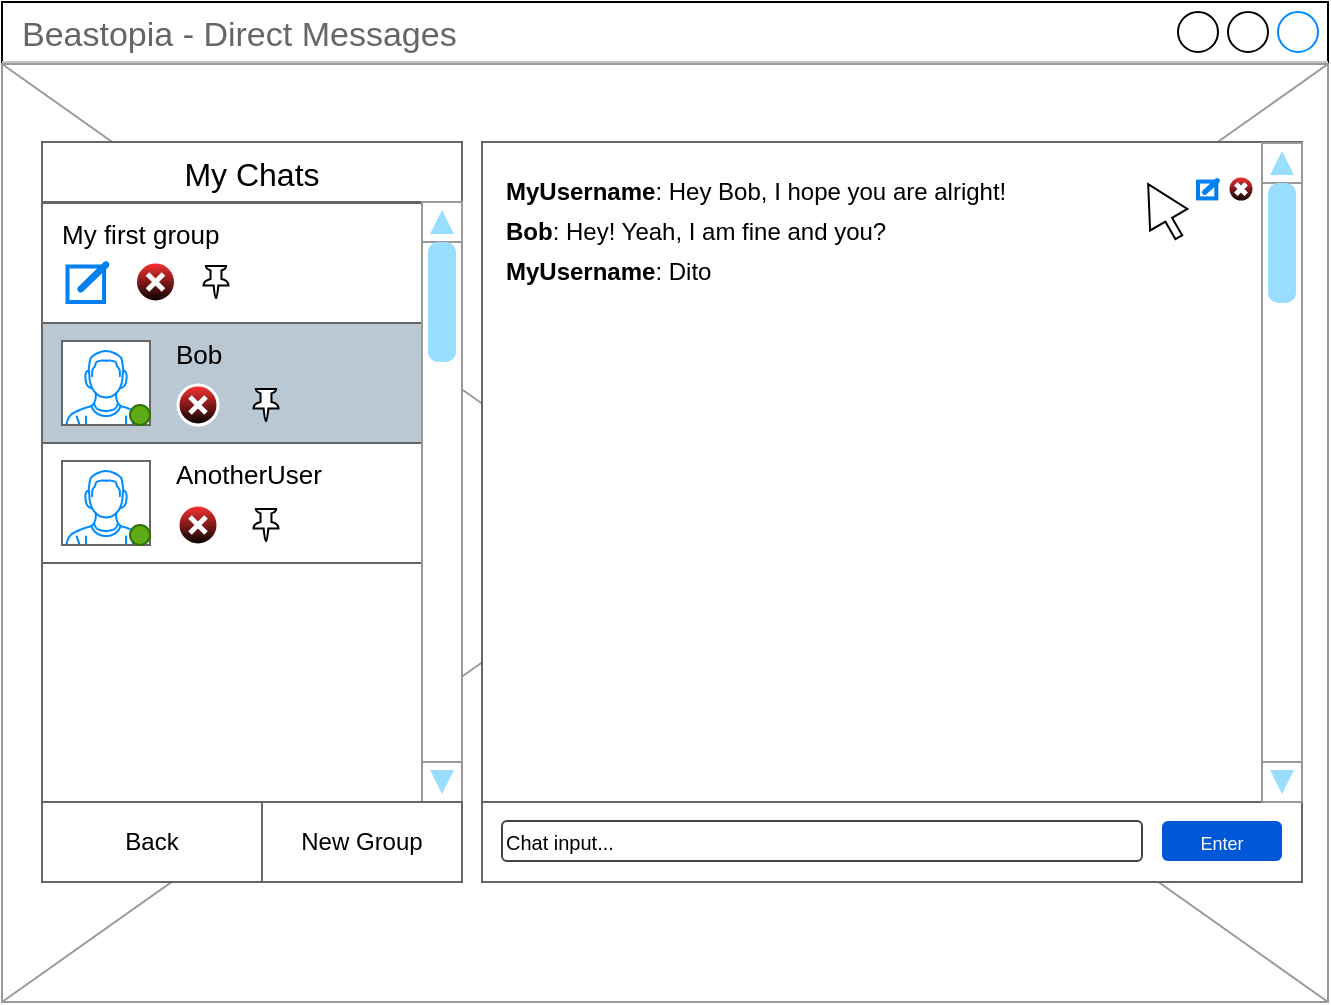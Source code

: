 <mxfile version="21.2.1" type="device">
  <diagram name="Seite-1" id="gqtiEAT6mVYBy5KVU6mw">
    <mxGraphModel dx="1098" dy="1188" grid="1" gridSize="10" guides="1" tooltips="1" connect="1" arrows="1" fold="1" page="1" pageScale="1" pageWidth="827" pageHeight="1169" math="0" shadow="0">
      <root>
        <mxCell id="0" />
        <mxCell id="1" parent="0" />
        <mxCell id="jyBinSqA5IJcY4IctVbT-1" value="Beastopia&amp;nbsp;- Direct Messages" style="strokeWidth=1;shadow=0;dashed=0;align=center;html=1;shape=mxgraph.mockup.containers.window;align=left;verticalAlign=top;spacingLeft=8;strokeColor2=#008cff;strokeColor3=#c4c4c4;fontColor=#666666;mainText=;fontSize=17;labelBackgroundColor=none;whiteSpace=wrap;" vertex="1" parent="1">
          <mxGeometry x="82" y="50" width="663" height="500" as="geometry" />
        </mxCell>
        <mxCell id="jyBinSqA5IJcY4IctVbT-2" value="" style="verticalLabelPosition=bottom;shadow=0;dashed=0;align=center;html=1;verticalAlign=top;strokeWidth=1;shape=mxgraph.mockup.graphics.simpleIcon;strokeColor=#999999;" vertex="1" parent="1">
          <mxGeometry x="82" y="81" width="663" height="469" as="geometry" />
        </mxCell>
        <mxCell id="jyBinSqA5IJcY4IctVbT-3" value="&lt;p style=&quot;line-height: 20%;&quot;&gt;&lt;br&gt;&lt;/p&gt;" style="strokeWidth=1;shadow=0;dashed=0;align=center;html=1;shape=mxgraph.mockup.text.textBox;fontColor=#666666;align=left;fontSize=17;spacingLeft=4;spacingTop=-3;whiteSpace=wrap;strokeColor=#666666;mainText=" vertex="1" parent="1">
          <mxGeometry x="102" y="120" width="210" height="370" as="geometry" />
        </mxCell>
        <mxCell id="jyBinSqA5IJcY4IctVbT-4" value="&lt;p style=&quot;line-height: 20%;&quot;&gt;&lt;br&gt;&lt;/p&gt;" style="strokeWidth=1;shadow=0;dashed=0;align=center;html=1;shape=mxgraph.mockup.text.textBox;fontColor=#666666;align=left;fontSize=17;spacingLeft=4;spacingTop=-3;whiteSpace=wrap;strokeColor=#666666;mainText=" vertex="1" parent="1">
          <mxGeometry x="322" y="120" width="410" height="370" as="geometry" />
        </mxCell>
        <mxCell id="jyBinSqA5IJcY4IctVbT-5" value="" style="strokeWidth=1;shadow=0;dashed=0;align=center;html=1;shape=mxgraph.mockup.text.textBox;fontColor=#666666;align=left;fontSize=17;spacingLeft=4;spacingTop=-3;whiteSpace=wrap;strokeColor=#666666;mainText=" vertex="1" parent="1">
          <mxGeometry x="102" y="120" width="210" height="30" as="geometry" />
        </mxCell>
        <mxCell id="jyBinSqA5IJcY4IctVbT-6" value="My Chats" style="text;html=1;strokeColor=none;fillColor=none;align=center;verticalAlign=middle;whiteSpace=wrap;rounded=0;fontSize=16;" vertex="1" parent="1">
          <mxGeometry x="135" y="120.5" width="144" height="30" as="geometry" />
        </mxCell>
        <mxCell id="jyBinSqA5IJcY4IctVbT-7" value="" style="rounded=0;whiteSpace=wrap;html=1;strokeColor=#666666;" vertex="1" parent="1">
          <mxGeometry x="322" y="450" width="410" height="40" as="geometry" />
        </mxCell>
        <mxCell id="jyBinSqA5IJcY4IctVbT-8" value="&lt;font style=&quot;font-size: 10px;&quot;&gt;Chat input...&lt;/font&gt;" style="strokeWidth=1;html=1;shadow=0;dashed=0;shape=mxgraph.ios.iTextInput;strokeColor=#444444;buttonText=;fontSize=8;whiteSpace=wrap;align=left;" vertex="1" parent="1">
          <mxGeometry x="332" y="459.5" width="320" height="20" as="geometry" />
        </mxCell>
        <mxCell id="jyBinSqA5IJcY4IctVbT-9" value="&lt;font style=&quot;font-size: 9px;&quot;&gt;Enter&lt;/font&gt;" style="rounded=1;fillColor=#0057D8;strokeColor=none;html=1;whiteSpace=wrap;fontColor=#ffffff;align=center;verticalAlign=middle;fontStyle=0;fontSize=12;sketch=0;" vertex="1" parent="1">
          <mxGeometry x="662" y="459.5" width="60" height="20" as="geometry" />
        </mxCell>
        <mxCell id="jyBinSqA5IJcY4IctVbT-10" value="&lt;b&gt;MyUsername&lt;/b&gt;: Hey Bob, I hope you are alright!" style="text;html=1;strokeColor=none;fillColor=none;align=left;verticalAlign=middle;whiteSpace=wrap;rounded=0;" vertex="1" parent="1">
          <mxGeometry x="332" y="130" width="348" height="30" as="geometry" />
        </mxCell>
        <mxCell id="jyBinSqA5IJcY4IctVbT-11" value="" style="verticalLabelPosition=bottom;shadow=0;dashed=0;align=center;html=1;verticalAlign=top;strokeWidth=1;shape=mxgraph.mockup.navigation.scrollBar;strokeColor=#999999;barPos=100;fillColor2=#99ddff;strokeColor2=none;direction=north;" vertex="1" parent="1">
          <mxGeometry x="712" y="120.5" width="20" height="329.5" as="geometry" />
        </mxCell>
        <mxCell id="jyBinSqA5IJcY4IctVbT-12" value="&lt;b&gt;Bob&lt;/b&gt;: Hey! Yeah, I am fine and you?" style="text;html=1;strokeColor=none;fillColor=none;align=left;verticalAlign=middle;whiteSpace=wrap;rounded=0;" vertex="1" parent="1">
          <mxGeometry x="332" y="150" width="358" height="30" as="geometry" />
        </mxCell>
        <mxCell id="jyBinSqA5IJcY4IctVbT-13" value="&lt;b&gt;MyUsername&lt;/b&gt;: Dito" style="text;html=1;strokeColor=none;fillColor=none;align=left;verticalAlign=middle;whiteSpace=wrap;rounded=0;" vertex="1" parent="1">
          <mxGeometry x="332" y="170" width="370" height="30" as="geometry" />
        </mxCell>
        <mxCell id="jyBinSqA5IJcY4IctVbT-14" value="" style="rounded=0;whiteSpace=wrap;html=1;strokeColor=#666666;" vertex="1" parent="1">
          <mxGeometry x="102" y="150.5" width="190" height="60" as="geometry" />
        </mxCell>
        <mxCell id="jyBinSqA5IJcY4IctVbT-15" value="" style="rounded=0;whiteSpace=wrap;html=1;fillColor=#bac8d3;strokeColor=#666666;" vertex="1" parent="1">
          <mxGeometry x="102" y="210.5" width="190" height="60" as="geometry" />
        </mxCell>
        <mxCell id="jyBinSqA5IJcY4IctVbT-16" value="" style="rounded=0;whiteSpace=wrap;html=1;strokeColor=#666666;" vertex="1" parent="1">
          <mxGeometry x="102" y="270.5" width="190" height="60" as="geometry" />
        </mxCell>
        <mxCell id="jyBinSqA5IJcY4IctVbT-17" value="&lt;p style=&quot;line-height: 120%; font-size: 13px;&quot;&gt;&lt;span style=&quot;font-size: 13px;&quot;&gt;Bob&lt;/span&gt;&lt;/p&gt;" style="text;html=1;strokeColor=none;fillColor=none;align=left;verticalAlign=middle;whiteSpace=wrap;rounded=0;fontSize=13;" vertex="1" parent="1">
          <mxGeometry x="167" y="219.5" width="98" height="12.5" as="geometry" />
        </mxCell>
        <mxCell id="jyBinSqA5IJcY4IctVbT-18" value="" style="verticalLabelPosition=bottom;shadow=0;dashed=0;align=center;html=1;verticalAlign=top;strokeWidth=1;shape=mxgraph.mockup.containers.userMale;strokeColor=#666666;strokeColor2=#008cff;" vertex="1" parent="1">
          <mxGeometry x="112" y="219.5" width="44" height="42" as="geometry" />
        </mxCell>
        <mxCell id="jyBinSqA5IJcY4IctVbT-19" value="" style="ellipse;whiteSpace=wrap;html=1;aspect=fixed;fillColor=#60a917;fontColor=#ffffff;strokeColor=#2D7600;" vertex="1" parent="1">
          <mxGeometry x="146" y="251.5" width="10" height="10" as="geometry" />
        </mxCell>
        <mxCell id="jyBinSqA5IJcY4IctVbT-20" value="&lt;p style=&quot;line-height: 120%; font-size: 13px;&quot;&gt;&lt;span style=&quot;font-size: 13px;&quot;&gt;My first group&lt;/span&gt;&lt;/p&gt;" style="text;html=1;strokeColor=none;fillColor=none;align=left;verticalAlign=middle;whiteSpace=wrap;rounded=0;fontSize=13;" vertex="1" parent="1">
          <mxGeometry x="110" y="160" width="125" height="12.5" as="geometry" />
        </mxCell>
        <mxCell id="jyBinSqA5IJcY4IctVbT-21" value="" style="html=1;verticalLabelPosition=bottom;align=center;labelBackgroundColor=#ffffff;verticalAlign=top;strokeWidth=2;strokeColor=#0080F0;shadow=0;dashed=0;shape=mxgraph.ios7.icons.edit;" vertex="1" parent="1">
          <mxGeometry x="114.75" y="180.6" width="20" height="19.4" as="geometry" />
        </mxCell>
        <mxCell id="jyBinSqA5IJcY4IctVbT-22" value="&lt;p style=&quot;line-height: 120%; font-size: 13px;&quot;&gt;&lt;span style=&quot;font-size: 13px;&quot;&gt;AnotherUser&lt;/span&gt;&lt;/p&gt;" style="text;html=1;strokeColor=none;fillColor=none;align=left;verticalAlign=middle;whiteSpace=wrap;rounded=0;fontSize=13;" vertex="1" parent="1">
          <mxGeometry x="167" y="279.5" width="98" height="12.5" as="geometry" />
        </mxCell>
        <mxCell id="jyBinSqA5IJcY4IctVbT-23" value="" style="verticalLabelPosition=bottom;shadow=0;dashed=0;align=center;html=1;verticalAlign=top;strokeWidth=1;shape=mxgraph.mockup.containers.userMale;strokeColor=#666666;strokeColor2=#008cff;" vertex="1" parent="1">
          <mxGeometry x="112" y="279.5" width="44" height="42" as="geometry" />
        </mxCell>
        <mxCell id="jyBinSqA5IJcY4IctVbT-24" value="" style="ellipse;whiteSpace=wrap;html=1;aspect=fixed;fillColor=#60a917;fontColor=#ffffff;strokeColor=#2D7600;" vertex="1" parent="1">
          <mxGeometry x="146" y="311.5" width="10" height="10" as="geometry" />
        </mxCell>
        <mxCell id="jyBinSqA5IJcY4IctVbT-25" value="" style="verticalLabelPosition=bottom;shadow=0;dashed=0;align=center;html=1;verticalAlign=top;strokeWidth=1;shape=mxgraph.mockup.navigation.scrollBar;strokeColor=#999999;barPos=100;fillColor2=#99ddff;strokeColor2=none;direction=north;" vertex="1" parent="1">
          <mxGeometry x="292" y="150" width="20" height="300" as="geometry" />
        </mxCell>
        <mxCell id="jyBinSqA5IJcY4IctVbT-26" value="" style="strokeWidth=1;shadow=0;dashed=0;align=center;html=1;shape=mxgraph.mockup.text.textBox;fontColor=#666666;align=left;fontSize=17;spacingLeft=4;spacingTop=-3;whiteSpace=wrap;strokeColor=#666666;mainText=" vertex="1" parent="1">
          <mxGeometry x="102" y="450" width="110" height="40" as="geometry" />
        </mxCell>
        <mxCell id="jyBinSqA5IJcY4IctVbT-27" value="" style="strokeWidth=1;shadow=0;dashed=0;align=center;html=1;shape=mxgraph.mockup.text.textBox;fontColor=#666666;align=left;fontSize=17;spacingLeft=4;spacingTop=-3;whiteSpace=wrap;strokeColor=#666666;mainText=" vertex="1" parent="1">
          <mxGeometry x="212" y="450" width="100" height="40" as="geometry" />
        </mxCell>
        <mxCell id="jyBinSqA5IJcY4IctVbT-28" value="Back" style="text;html=1;strokeColor=none;fillColor=none;align=center;verticalAlign=middle;whiteSpace=wrap;rounded=0;" vertex="1" parent="1">
          <mxGeometry x="102" y="455" width="110" height="30" as="geometry" />
        </mxCell>
        <mxCell id="jyBinSqA5IJcY4IctVbT-29" value="&lt;font style=&quot;font-size: 12px;&quot;&gt;New Group&lt;/font&gt;" style="text;html=1;strokeColor=none;fillColor=none;align=center;verticalAlign=middle;whiteSpace=wrap;rounded=0;" vertex="1" parent="1">
          <mxGeometry x="207" y="455" width="110" height="30" as="geometry" />
        </mxCell>
        <mxCell id="jyBinSqA5IJcY4IctVbT-30" value="" style="verticalLabelPosition=bottom;verticalAlign=top;html=1;shadow=0;dashed=0;strokeWidth=1;shape=mxgraph.ios.iDeleteApp;fillColor=#FF3333;fillColor2=#000000;strokeColor=#ffffff;sketch=0;" vertex="1" parent="1">
          <mxGeometry x="148.75" y="180" width="20" height="20" as="geometry" />
        </mxCell>
        <mxCell id="jyBinSqA5IJcY4IctVbT-31" value="" style="verticalLabelPosition=bottom;verticalAlign=top;html=1;shadow=0;dashed=0;strokeWidth=1;shape=mxgraph.ios.iDeleteApp;fillColor=#FF3333;fillColor2=#000000;strokeColor=#ffffff;sketch=0;" vertex="1" parent="1">
          <mxGeometry x="170" y="241.5" width="20" height="20" as="geometry" />
        </mxCell>
        <mxCell id="jyBinSqA5IJcY4IctVbT-32" value="" style="verticalLabelPosition=bottom;verticalAlign=top;html=1;shadow=0;dashed=0;strokeWidth=1;shape=mxgraph.ios.iDeleteApp;fillColor=#FF3333;fillColor2=#000000;strokeColor=#ffffff;sketch=0;" vertex="1" parent="1">
          <mxGeometry x="170" y="301.5" width="20" height="20" as="geometry" />
        </mxCell>
        <mxCell id="jyBinSqA5IJcY4IctVbT-33" value="" style="html=1;verticalLabelPosition=bottom;align=center;labelBackgroundColor=#ffffff;verticalAlign=top;strokeWidth=2;strokeColor=#0080F0;shadow=0;dashed=0;shape=mxgraph.ios7.icons.edit;" vertex="1" parent="1">
          <mxGeometry x="680" y="139" width="10" height="9.2" as="geometry" />
        </mxCell>
        <mxCell id="jyBinSqA5IJcY4IctVbT-34" value="" style="verticalLabelPosition=bottom;verticalAlign=top;html=1;shadow=0;dashed=0;strokeWidth=1;shape=mxgraph.ios.iDeleteApp;fillColor=#FF3333;fillColor2=#000000;strokeColor=#ffffff;sketch=0;" vertex="1" parent="1">
          <mxGeometry x="695" y="137" width="13" height="13" as="geometry" />
        </mxCell>
        <mxCell id="jyBinSqA5IJcY4IctVbT-35" value="" style="sketch=0;pointerEvents=1;shadow=0;dashed=0;html=1;labelPosition=center;verticalLabelPosition=bottom;verticalAlign=top;outlineConnect=0;align=center;shape=mxgraph.office.concepts.pin;" vertex="1" parent="1">
          <mxGeometry x="182.75" y="182" width="12.5" height="16" as="geometry" />
        </mxCell>
        <mxCell id="jyBinSqA5IJcY4IctVbT-36" value="" style="sketch=0;pointerEvents=1;shadow=0;dashed=0;html=1;labelPosition=center;verticalLabelPosition=bottom;verticalAlign=top;outlineConnect=0;align=center;shape=mxgraph.office.concepts.pin;" vertex="1" parent="1">
          <mxGeometry x="207.75" y="243.5" width="12.5" height="16" as="geometry" />
        </mxCell>
        <mxCell id="jyBinSqA5IJcY4IctVbT-37" value="" style="sketch=0;pointerEvents=1;shadow=0;dashed=0;html=1;labelPosition=center;verticalLabelPosition=bottom;verticalAlign=top;outlineConnect=0;align=center;shape=mxgraph.office.concepts.pin;" vertex="1" parent="1">
          <mxGeometry x="207.75" y="303.5" width="12.5" height="16" as="geometry" />
        </mxCell>
        <mxCell id="jyBinSqA5IJcY4IctVbT-38" value="" style="html=1;shadow=0;dashed=0;align=center;verticalAlign=middle;shape=mxgraph.arrows2.arrow;dy=0.82;dx=20.57;direction=north;notch=0;rotation=-30;fontSize=8;spacingTop=0;fontFamily=Verdana;" vertex="1" parent="1">
          <mxGeometry x="652" y="139" width="21.5" height="30.67" as="geometry" />
        </mxCell>
      </root>
    </mxGraphModel>
  </diagram>
</mxfile>

